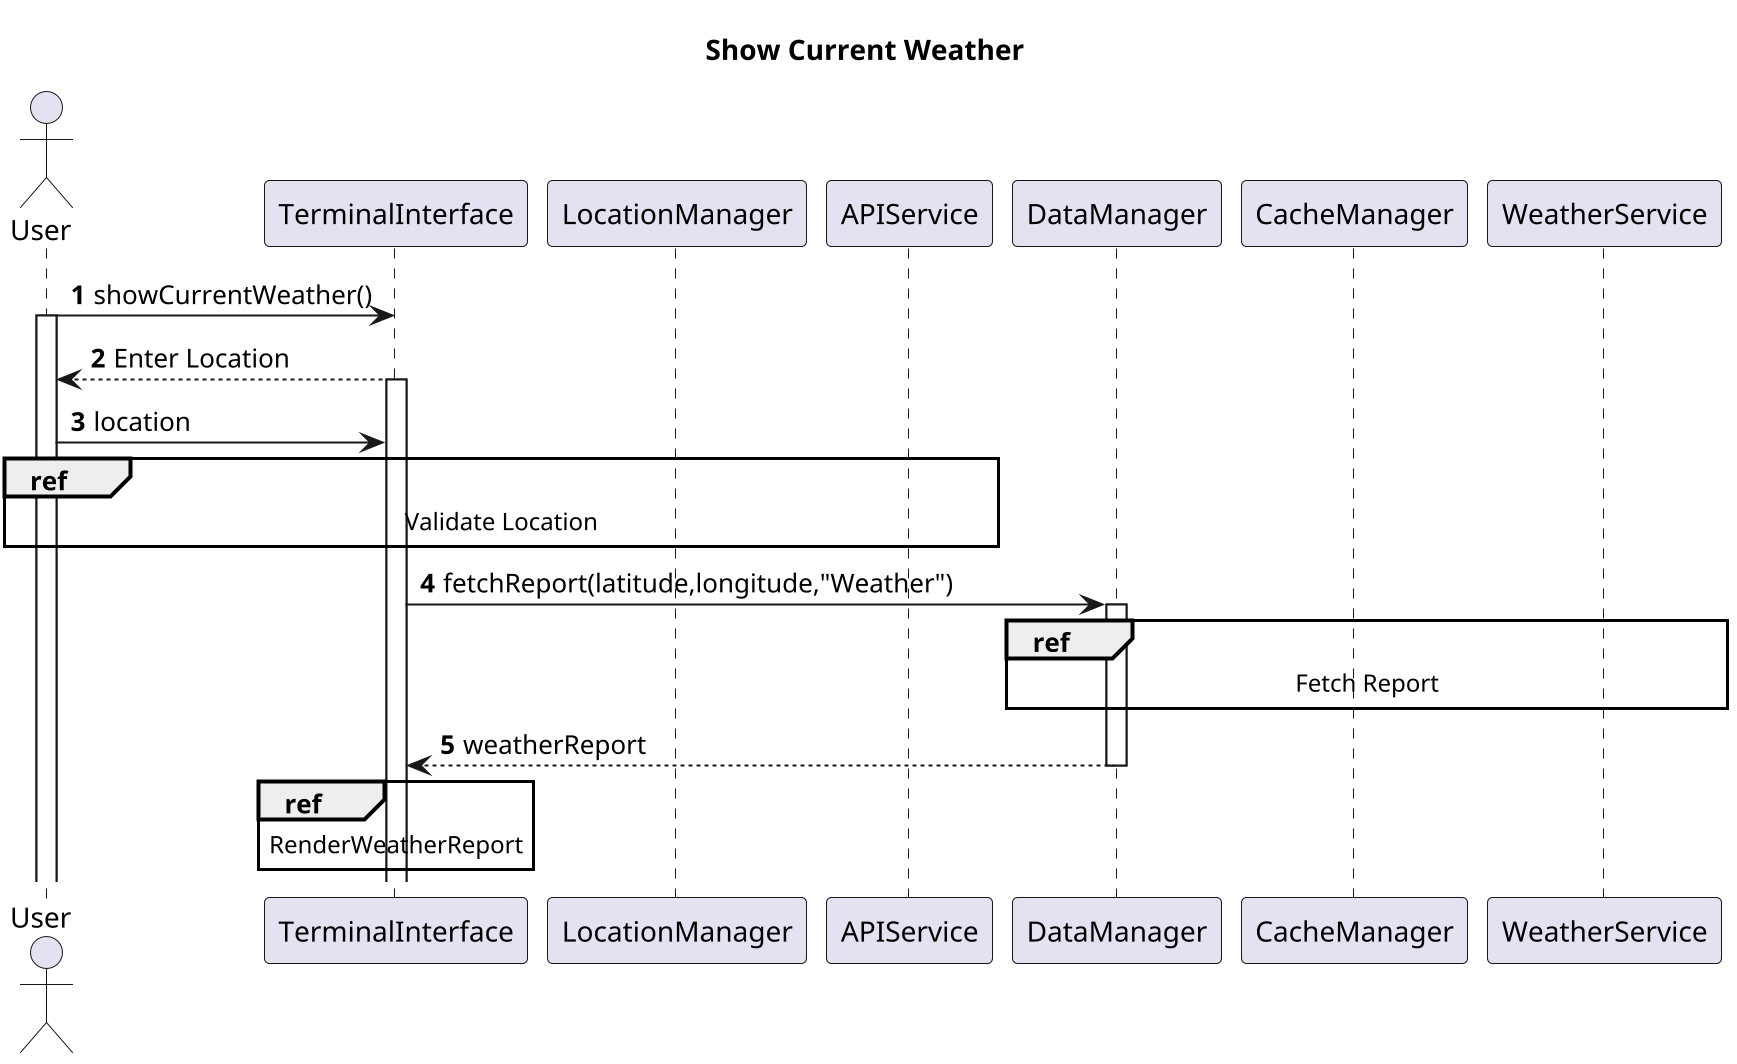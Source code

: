 @startuml
title Show Current Weather
autonumber
actor User
participant TerminalInterface
participant LocationManager
participant APIService
participant DataManager
participant CacheManager
participant WeatherService

scale 2
User -> TerminalInterface: showCurrentWeather()
activate User
TerminalInterface --> User: Enter Location
activate TerminalInterface
User -> TerminalInterface: location

ref over User,TerminalInterface,LocationManager,APIService
    Validate Location
end ref

TerminalInterface -> DataManager: fetchReport(latitude,longitude,"Weather")
activate DataManager

ref over DataManager,CacheManager,WeatherService
    Fetch Report
end ref    

DataManager --> TerminalInterface: weatherReport
deactivate DataManager


ref over TerminalInterface
    RenderWeatherReport
end ref



@enduml
